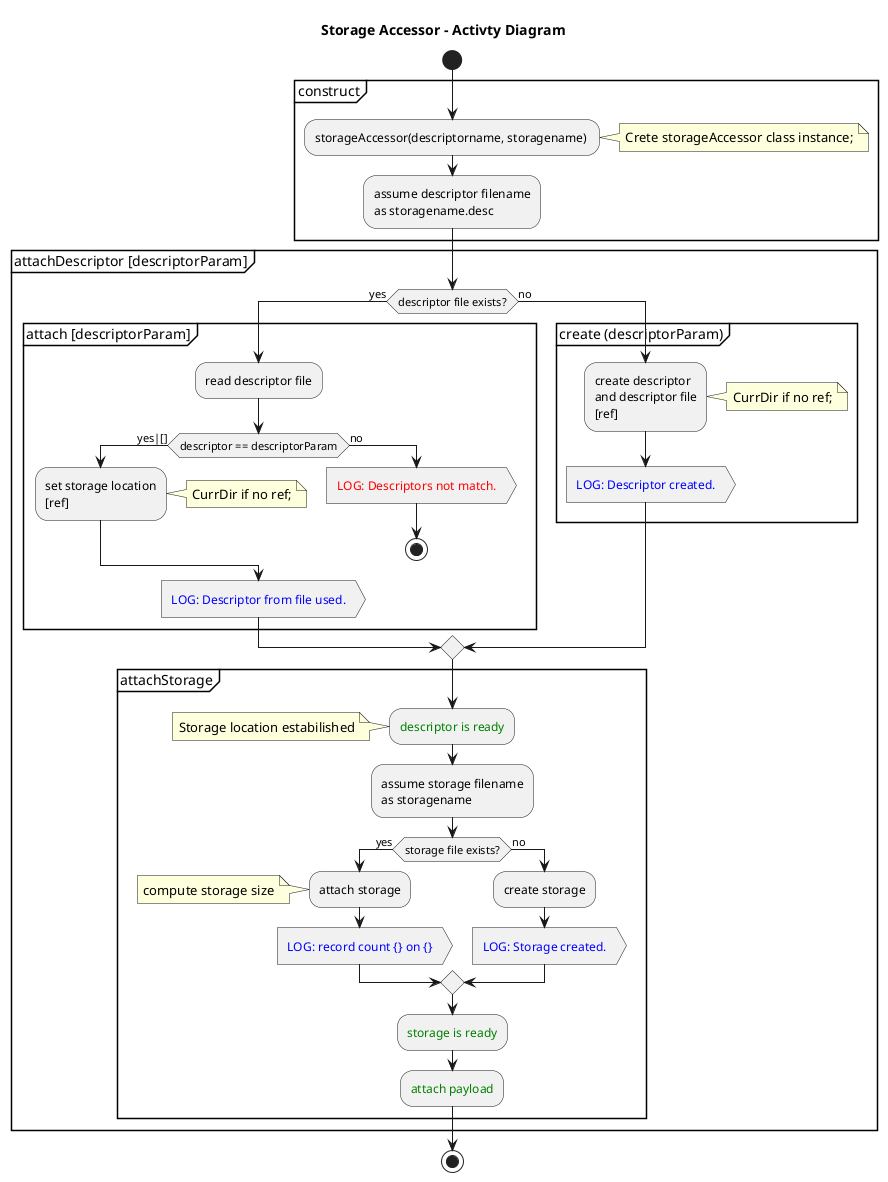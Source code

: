 @startuml

/' To preview in VSCode: Alt-D '/

title Storage Accessor - Activty Diagram

start

partition "construct" {
:storageAccessor(descriptorname, storagename) ;
note right: Crete storageAccessor class instance;

:assume descriptor filename
as storagename.desc;
}

partition "attachDescriptor [descriptorParam]" {
if (descriptor file exists?) then (yes)
	partition "attach [descriptorParam]" {
  :read descriptor file;
  if (descriptor == descriptorParam) then (yes|[])
    :set storage location
    [ref];
    note right: CurrDir if no ref;
  else (no)
    :<color:red>LOG: Descriptors not match.>
    stop
  endif
  :<color blue>LOG: Descriptor from file used.>
  }
else (no)
	partition "create (descriptorParam)" {
	  :create descriptor
	  and descriptor file
	  [ref];
	  note right: CurrDir if no ref;
	  :<color blue>LOG: Descriptor created.>
	}
endif

partition "attachStorage" {
  :<color:green>descriptor is ready;

  note left: Storage location estabilished

  :assume storage filename
  as storagename;

  if (storage file exists?) then (yes)
    :attach storage;
    note left: compute storage size
    :<color blue>LOG: record count {} on {}>
  else (no)
    :create storage;
    :<color blue>LOG: Storage created.>
  endif

  :<color:green>storage is ready;
  :<color:green>attach payload;
}

}

stop

@enduml
